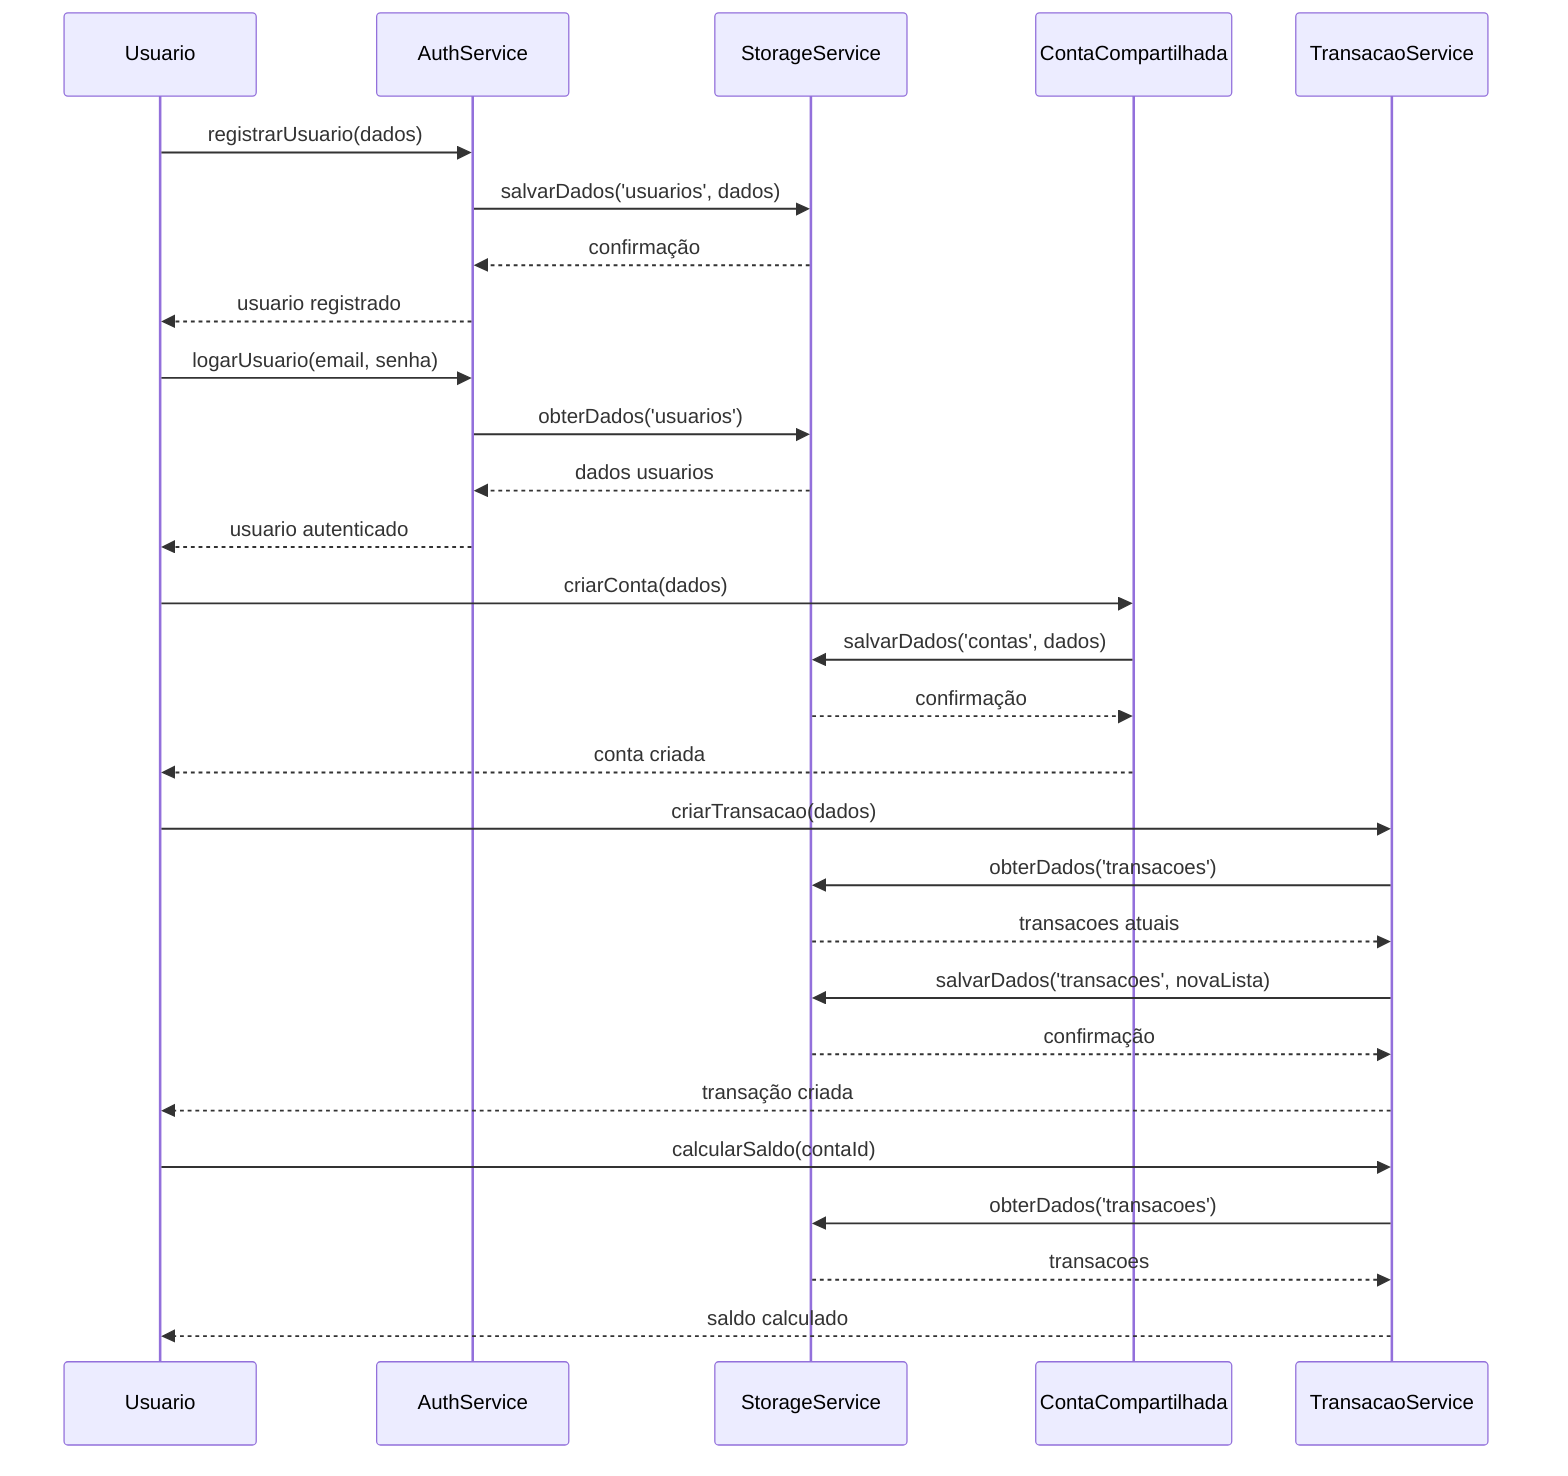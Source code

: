 sequenceDiagram
    participant U as Usuario
    participant A as AuthService
    participant S as StorageService
    participant C as ContaCompartilhada
    participant T as TransacaoService

    %% Fluxo de Registro/Login
    U->>A: registrarUsuario(dados)
    A->>S: salvarDados('usuarios', dados)
    S-->>A: confirmação
    A-->>U: usuario registrado

    U->>A: logarUsuario(email, senha)
    A->>S: obterDados('usuarios')
    S-->>A: dados usuarios
    A-->>U: usuario autenticado

    %% Fluxo de Criação de Conta Compartilhada
    U->>C: criarConta(dados)
    C->>S: salvarDados('contas', dados)
    S-->>C: confirmação
    C-->>U: conta criada

    %% Fluxo de Transações
    U->>T: criarTransacao(dados)
    T->>S: obterDados('transacoes')
    S-->>T: transacoes atuais
    T->>S: salvarDados('transacoes', novaLista)
    S-->>T: confirmação
    T-->>U: transação criada

    %% Fluxo de Consulta de Saldo
    U->>T: calcularSaldo(contaId)
    T->>S: obterDados('transacoes')
    S-->>T: transacoes
    T-->>U: saldo calculado